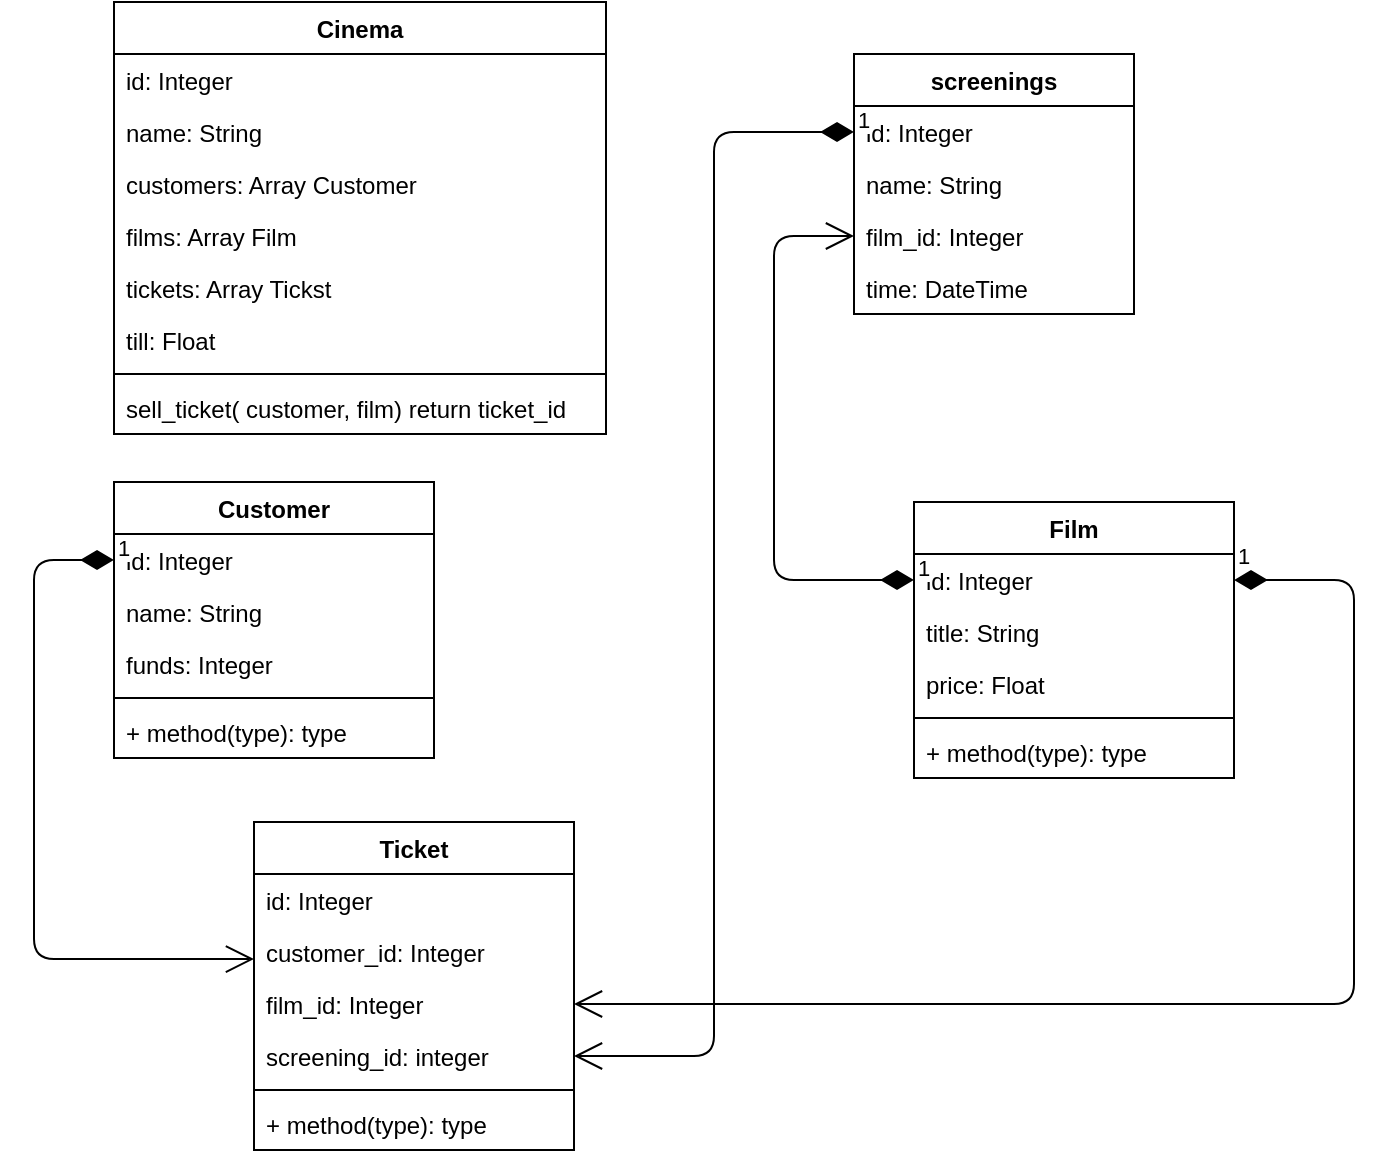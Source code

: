 <mxfile version="12.8.1" type="google"><diagram id="7d1uZIgcmhnTy06ow20a" name="Page-1"><mxGraphModel dx="786" dy="1683" grid="1" gridSize="10" guides="1" tooltips="1" connect="1" arrows="1" fold="1" page="1" pageScale="1" pageWidth="827" pageHeight="1169" math="0" shadow="0"><root><mxCell id="0"/><mxCell id="1" parent="0"/><mxCell id="wWoYJoOFK8thu-6LZdf6-1" value="Customer" style="swimlane;fontStyle=1;align=center;verticalAlign=top;childLayout=stackLayout;horizontal=1;startSize=26;horizontalStack=0;resizeParent=1;resizeParentMax=0;resizeLast=0;collapsible=1;marginBottom=0;" parent="1" vertex="1"><mxGeometry x="120" y="110" width="160" height="138" as="geometry"/></mxCell><mxCell id="wWoYJoOFK8thu-6LZdf6-2" value="id: Integer" style="text;strokeColor=none;fillColor=none;align=left;verticalAlign=top;spacingLeft=4;spacingRight=4;overflow=hidden;rotatable=0;points=[[0,0.5],[1,0.5]];portConstraint=eastwest;" parent="wWoYJoOFK8thu-6LZdf6-1" vertex="1"><mxGeometry y="26" width="160" height="26" as="geometry"/></mxCell><mxCell id="wWoYJoOFK8thu-6LZdf6-13" value="name: String" style="text;strokeColor=none;fillColor=none;align=left;verticalAlign=top;spacingLeft=4;spacingRight=4;overflow=hidden;rotatable=0;points=[[0,0.5],[1,0.5]];portConstraint=eastwest;" parent="wWoYJoOFK8thu-6LZdf6-1" vertex="1"><mxGeometry y="52" width="160" height="26" as="geometry"/></mxCell><mxCell id="wWoYJoOFK8thu-6LZdf6-14" value="funds: Integer" style="text;strokeColor=none;fillColor=none;align=left;verticalAlign=top;spacingLeft=4;spacingRight=4;overflow=hidden;rotatable=0;points=[[0,0.5],[1,0.5]];portConstraint=eastwest;" parent="wWoYJoOFK8thu-6LZdf6-1" vertex="1"><mxGeometry y="78" width="160" height="26" as="geometry"/></mxCell><mxCell id="wWoYJoOFK8thu-6LZdf6-3" value="" style="line;strokeWidth=1;fillColor=none;align=left;verticalAlign=middle;spacingTop=-1;spacingLeft=3;spacingRight=3;rotatable=0;labelPosition=right;points=[];portConstraint=eastwest;" parent="wWoYJoOFK8thu-6LZdf6-1" vertex="1"><mxGeometry y="104" width="160" height="8" as="geometry"/></mxCell><mxCell id="wWoYJoOFK8thu-6LZdf6-4" value="+ method(type): type" style="text;strokeColor=none;fillColor=none;align=left;verticalAlign=top;spacingLeft=4;spacingRight=4;overflow=hidden;rotatable=0;points=[[0,0.5],[1,0.5]];portConstraint=eastwest;" parent="wWoYJoOFK8thu-6LZdf6-1" vertex="1"><mxGeometry y="112" width="160" height="26" as="geometry"/></mxCell><mxCell id="wWoYJoOFK8thu-6LZdf6-5" value="Film" style="swimlane;fontStyle=1;align=center;verticalAlign=top;childLayout=stackLayout;horizontal=1;startSize=26;horizontalStack=0;resizeParent=1;resizeParentMax=0;resizeLast=0;collapsible=1;marginBottom=0;" parent="1" vertex="1"><mxGeometry x="520" y="120" width="160" height="138" as="geometry"/></mxCell><mxCell id="wWoYJoOFK8thu-6LZdf6-6" value="id: Integer" style="text;strokeColor=none;fillColor=none;align=left;verticalAlign=top;spacingLeft=4;spacingRight=4;overflow=hidden;rotatable=0;points=[[0,0.5],[1,0.5]];portConstraint=eastwest;" parent="wWoYJoOFK8thu-6LZdf6-5" vertex="1"><mxGeometry y="26" width="160" height="26" as="geometry"/></mxCell><mxCell id="wWoYJoOFK8thu-6LZdf6-15" value="title: String" style="text;strokeColor=none;fillColor=none;align=left;verticalAlign=top;spacingLeft=4;spacingRight=4;overflow=hidden;rotatable=0;points=[[0,0.5],[1,0.5]];portConstraint=eastwest;" parent="wWoYJoOFK8thu-6LZdf6-5" vertex="1"><mxGeometry y="52" width="160" height="26" as="geometry"/></mxCell><mxCell id="wWoYJoOFK8thu-6LZdf6-17" value="price: Float" style="text;strokeColor=none;fillColor=none;align=left;verticalAlign=top;spacingLeft=4;spacingRight=4;overflow=hidden;rotatable=0;points=[[0,0.5],[1,0.5]];portConstraint=eastwest;" parent="wWoYJoOFK8thu-6LZdf6-5" vertex="1"><mxGeometry y="78" width="160" height="26" as="geometry"/></mxCell><mxCell id="wWoYJoOFK8thu-6LZdf6-7" value="" style="line;strokeWidth=1;fillColor=none;align=left;verticalAlign=middle;spacingTop=-1;spacingLeft=3;spacingRight=3;rotatable=0;labelPosition=right;points=[];portConstraint=eastwest;" parent="wWoYJoOFK8thu-6LZdf6-5" vertex="1"><mxGeometry y="104" width="160" height="8" as="geometry"/></mxCell><mxCell id="wWoYJoOFK8thu-6LZdf6-8" value="+ method(type): type" style="text;strokeColor=none;fillColor=none;align=left;verticalAlign=top;spacingLeft=4;spacingRight=4;overflow=hidden;rotatable=0;points=[[0,0.5],[1,0.5]];portConstraint=eastwest;" parent="wWoYJoOFK8thu-6LZdf6-5" vertex="1"><mxGeometry y="112" width="160" height="26" as="geometry"/></mxCell><mxCell id="wWoYJoOFK8thu-6LZdf6-9" value="Ticket" style="swimlane;fontStyle=1;align=center;verticalAlign=top;childLayout=stackLayout;horizontal=1;startSize=26;horizontalStack=0;resizeParent=1;resizeParentMax=0;resizeLast=0;collapsible=1;marginBottom=0;" parent="1" vertex="1"><mxGeometry x="190" y="280" width="160" height="164" as="geometry"/></mxCell><mxCell id="wWoYJoOFK8thu-6LZdf6-10" value="id: Integer" style="text;strokeColor=none;fillColor=none;align=left;verticalAlign=top;spacingLeft=4;spacingRight=4;overflow=hidden;rotatable=0;points=[[0,0.5],[1,0.5]];portConstraint=eastwest;" parent="wWoYJoOFK8thu-6LZdf6-9" vertex="1"><mxGeometry y="26" width="160" height="26" as="geometry"/></mxCell><mxCell id="wWoYJoOFK8thu-6LZdf6-18" value="customer_id: Integer" style="text;strokeColor=none;fillColor=none;align=left;verticalAlign=top;spacingLeft=4;spacingRight=4;overflow=hidden;rotatable=0;points=[[0,0.5],[1,0.5]];portConstraint=eastwest;" parent="wWoYJoOFK8thu-6LZdf6-9" vertex="1"><mxGeometry y="52" width="160" height="26" as="geometry"/></mxCell><mxCell id="wWoYJoOFK8thu-6LZdf6-19" value="film_id: Integer" style="text;strokeColor=none;fillColor=none;align=left;verticalAlign=top;spacingLeft=4;spacingRight=4;overflow=hidden;rotatable=0;points=[[0,0.5],[1,0.5]];portConstraint=eastwest;" parent="wWoYJoOFK8thu-6LZdf6-9" vertex="1"><mxGeometry y="78" width="160" height="26" as="geometry"/></mxCell><mxCell id="3sZmGw_s1O3VwRQiBIiD-17" value="screening_id: integer" style="text;strokeColor=none;fillColor=none;align=left;verticalAlign=top;spacingLeft=4;spacingRight=4;overflow=hidden;rotatable=0;points=[[0,0.5],[1,0.5]];portConstraint=eastwest;" vertex="1" parent="wWoYJoOFK8thu-6LZdf6-9"><mxGeometry y="104" width="160" height="26" as="geometry"/></mxCell><mxCell id="wWoYJoOFK8thu-6LZdf6-11" value="" style="line;strokeWidth=1;fillColor=none;align=left;verticalAlign=middle;spacingTop=-1;spacingLeft=3;spacingRight=3;rotatable=0;labelPosition=right;points=[];portConstraint=eastwest;" parent="wWoYJoOFK8thu-6LZdf6-9" vertex="1"><mxGeometry y="130" width="160" height="8" as="geometry"/></mxCell><mxCell id="wWoYJoOFK8thu-6LZdf6-12" value="+ method(type): type" style="text;strokeColor=none;fillColor=none;align=left;verticalAlign=top;spacingLeft=4;spacingRight=4;overflow=hidden;rotatable=0;points=[[0,0.5],[1,0.5]];portConstraint=eastwest;" parent="wWoYJoOFK8thu-6LZdf6-9" vertex="1"><mxGeometry y="138" width="160" height="26" as="geometry"/></mxCell><mxCell id="wWoYJoOFK8thu-6LZdf6-21" value="1" style="endArrow=open;html=1;endSize=12;startArrow=diamondThin;startSize=14;startFill=1;edgeStyle=orthogonalEdgeStyle;align=left;verticalAlign=bottom;entryX=0;entryY=0.635;entryDx=0;entryDy=0;entryPerimeter=0;exitX=0;exitY=0.5;exitDx=0;exitDy=0;" parent="1" source="wWoYJoOFK8thu-6LZdf6-2" target="wWoYJoOFK8thu-6LZdf6-18" edge="1"><mxGeometry x="-1" y="3" relative="1" as="geometry"><mxPoint x="20" y="348.5" as="sourcePoint"/><mxPoint x="180" y="348.5" as="targetPoint"/><Array as="points"><mxPoint x="80" y="149"/><mxPoint x="80" y="349"/></Array></mxGeometry></mxCell><mxCell id="wWoYJoOFK8thu-6LZdf6-23" value="1" style="endArrow=open;html=1;endSize=12;startArrow=diamondThin;startSize=14;startFill=1;edgeStyle=orthogonalEdgeStyle;align=left;verticalAlign=bottom;exitX=1;exitY=0.5;exitDx=0;exitDy=0;" parent="1" source="wWoYJoOFK8thu-6LZdf6-6" target="wWoYJoOFK8thu-6LZdf6-19" edge="1"><mxGeometry x="-1" y="3" relative="1" as="geometry"><mxPoint x="520" y="149" as="sourcePoint"/><mxPoint x="420" y="260" as="targetPoint"/><Array as="points"><mxPoint x="740" y="159"/><mxPoint x="740" y="371"/></Array></mxGeometry></mxCell><mxCell id="3sZmGw_s1O3VwRQiBIiD-1" value="Cinema" style="swimlane;fontStyle=1;align=center;verticalAlign=top;childLayout=stackLayout;horizontal=1;startSize=26;horizontalStack=0;resizeParent=1;resizeParentMax=0;resizeLast=0;collapsible=1;marginBottom=0;" vertex="1" parent="1"><mxGeometry x="120" y="-130" width="246" height="216" as="geometry"/></mxCell><mxCell id="3sZmGw_s1O3VwRQiBIiD-13" value="id: Integer " style="text;strokeColor=none;fillColor=none;align=left;verticalAlign=top;spacingLeft=4;spacingRight=4;overflow=hidden;rotatable=0;points=[[0,0.5],[1,0.5]];portConstraint=eastwest;" vertex="1" parent="3sZmGw_s1O3VwRQiBIiD-1"><mxGeometry y="26" width="246" height="26" as="geometry"/></mxCell><mxCell id="3sZmGw_s1O3VwRQiBIiD-8" value="name: String" style="text;strokeColor=none;fillColor=none;align=left;verticalAlign=top;spacingLeft=4;spacingRight=4;overflow=hidden;rotatable=0;points=[[0,0.5],[1,0.5]];portConstraint=eastwest;" vertex="1" parent="3sZmGw_s1O3VwRQiBIiD-1"><mxGeometry y="52" width="246" height="26" as="geometry"/></mxCell><mxCell id="3sZmGw_s1O3VwRQiBIiD-2" value="customers: Array Customer" style="text;strokeColor=none;fillColor=none;align=left;verticalAlign=top;spacingLeft=4;spacingRight=4;overflow=hidden;rotatable=0;points=[[0,0.5],[1,0.5]];portConstraint=eastwest;" vertex="1" parent="3sZmGw_s1O3VwRQiBIiD-1"><mxGeometry y="78" width="246" height="26" as="geometry"/></mxCell><mxCell id="3sZmGw_s1O3VwRQiBIiD-5" value="films: Array Film" style="text;strokeColor=none;fillColor=none;align=left;verticalAlign=top;spacingLeft=4;spacingRight=4;overflow=hidden;rotatable=0;points=[[0,0.5],[1,0.5]];portConstraint=eastwest;" vertex="1" parent="3sZmGw_s1O3VwRQiBIiD-1"><mxGeometry y="104" width="246" height="26" as="geometry"/></mxCell><mxCell id="3sZmGw_s1O3VwRQiBIiD-6" value="tickets: Array Tickst" style="text;strokeColor=none;fillColor=none;align=left;verticalAlign=top;spacingLeft=4;spacingRight=4;overflow=hidden;rotatable=0;points=[[0,0.5],[1,0.5]];portConstraint=eastwest;" vertex="1" parent="3sZmGw_s1O3VwRQiBIiD-1"><mxGeometry y="130" width="246" height="26" as="geometry"/></mxCell><mxCell id="3sZmGw_s1O3VwRQiBIiD-7" value="till: Float" style="text;strokeColor=none;fillColor=none;align=left;verticalAlign=top;spacingLeft=4;spacingRight=4;overflow=hidden;rotatable=0;points=[[0,0.5],[1,0.5]];portConstraint=eastwest;" vertex="1" parent="3sZmGw_s1O3VwRQiBIiD-1"><mxGeometry y="156" width="246" height="26" as="geometry"/></mxCell><mxCell id="3sZmGw_s1O3VwRQiBIiD-3" value="" style="line;strokeWidth=1;fillColor=none;align=left;verticalAlign=middle;spacingTop=-1;spacingLeft=3;spacingRight=3;rotatable=0;labelPosition=right;points=[];portConstraint=eastwest;" vertex="1" parent="3sZmGw_s1O3VwRQiBIiD-1"><mxGeometry y="182" width="246" height="8" as="geometry"/></mxCell><mxCell id="3sZmGw_s1O3VwRQiBIiD-4" value="sell_ticket( customer, film) return ticket_id" style="text;strokeColor=none;fillColor=none;align=left;verticalAlign=top;spacingLeft=4;spacingRight=4;overflow=hidden;rotatable=0;points=[[0,0.5],[1,0.5]];portConstraint=eastwest;" vertex="1" parent="3sZmGw_s1O3VwRQiBIiD-1"><mxGeometry y="190" width="246" height="26" as="geometry"/></mxCell><mxCell id="3sZmGw_s1O3VwRQiBIiD-9" value="screenings" style="swimlane;fontStyle=1;childLayout=stackLayout;horizontal=1;startSize=26;fillColor=none;horizontalStack=0;resizeParent=1;resizeParentMax=0;resizeLast=0;collapsible=1;marginBottom=0;" vertex="1" parent="1"><mxGeometry x="490" y="-104" width="140" height="130" as="geometry"/></mxCell><mxCell id="3sZmGw_s1O3VwRQiBIiD-14" value="id: Integer" style="text;strokeColor=none;fillColor=none;align=left;verticalAlign=top;spacingLeft=4;spacingRight=4;overflow=hidden;rotatable=0;points=[[0,0.5],[1,0.5]];portConstraint=eastwest;" vertex="1" parent="3sZmGw_s1O3VwRQiBIiD-9"><mxGeometry y="26" width="140" height="26" as="geometry"/></mxCell><mxCell id="3sZmGw_s1O3VwRQiBIiD-10" value="name: String" style="text;strokeColor=none;fillColor=none;align=left;verticalAlign=top;spacingLeft=4;spacingRight=4;overflow=hidden;rotatable=0;points=[[0,0.5],[1,0.5]];portConstraint=eastwest;" vertex="1" parent="3sZmGw_s1O3VwRQiBIiD-9"><mxGeometry y="52" width="140" height="26" as="geometry"/></mxCell><mxCell id="3sZmGw_s1O3VwRQiBIiD-11" value="film_id: Integer" style="text;strokeColor=none;fillColor=none;align=left;verticalAlign=top;spacingLeft=4;spacingRight=4;overflow=hidden;rotatable=0;points=[[0,0.5],[1,0.5]];portConstraint=eastwest;" vertex="1" parent="3sZmGw_s1O3VwRQiBIiD-9"><mxGeometry y="78" width="140" height="26" as="geometry"/></mxCell><mxCell id="3sZmGw_s1O3VwRQiBIiD-12" value="time: DateTime" style="text;strokeColor=none;fillColor=none;align=left;verticalAlign=top;spacingLeft=4;spacingRight=4;overflow=hidden;rotatable=0;points=[[0,0.5],[1,0.5]];portConstraint=eastwest;" vertex="1" parent="3sZmGw_s1O3VwRQiBIiD-9"><mxGeometry y="104" width="140" height="26" as="geometry"/></mxCell><mxCell id="3sZmGw_s1O3VwRQiBIiD-15" value="1" style="endArrow=open;html=1;endSize=12;startArrow=diamondThin;startSize=14;startFill=1;edgeStyle=orthogonalEdgeStyle;align=left;verticalAlign=bottom;entryX=0;entryY=0.5;entryDx=0;entryDy=0;exitX=0;exitY=0.5;exitDx=0;exitDy=0;" edge="1" parent="1" source="wWoYJoOFK8thu-6LZdf6-6" target="3sZmGw_s1O3VwRQiBIiD-11"><mxGeometry x="-1" y="3" relative="1" as="geometry"><mxPoint x="320" y="150" as="sourcePoint"/><mxPoint x="480" y="150" as="targetPoint"/><Array as="points"><mxPoint x="450" y="159"/><mxPoint x="450" y="-13"/></Array></mxGeometry></mxCell><mxCell id="3sZmGw_s1O3VwRQiBIiD-18" value="1" style="endArrow=open;html=1;endSize=12;startArrow=diamondThin;startSize=14;startFill=1;edgeStyle=orthogonalEdgeStyle;align=left;verticalAlign=bottom;entryX=1;entryY=0.5;entryDx=0;entryDy=0;exitX=0;exitY=0.5;exitDx=0;exitDy=0;" edge="1" parent="1" source="3sZmGw_s1O3VwRQiBIiD-14" target="3sZmGw_s1O3VwRQiBIiD-17"><mxGeometry x="-1" y="3" relative="1" as="geometry"><mxPoint x="320" y="150" as="sourcePoint"/><mxPoint x="480" y="150" as="targetPoint"/></mxGeometry></mxCell></root></mxGraphModel></diagram></mxfile>
